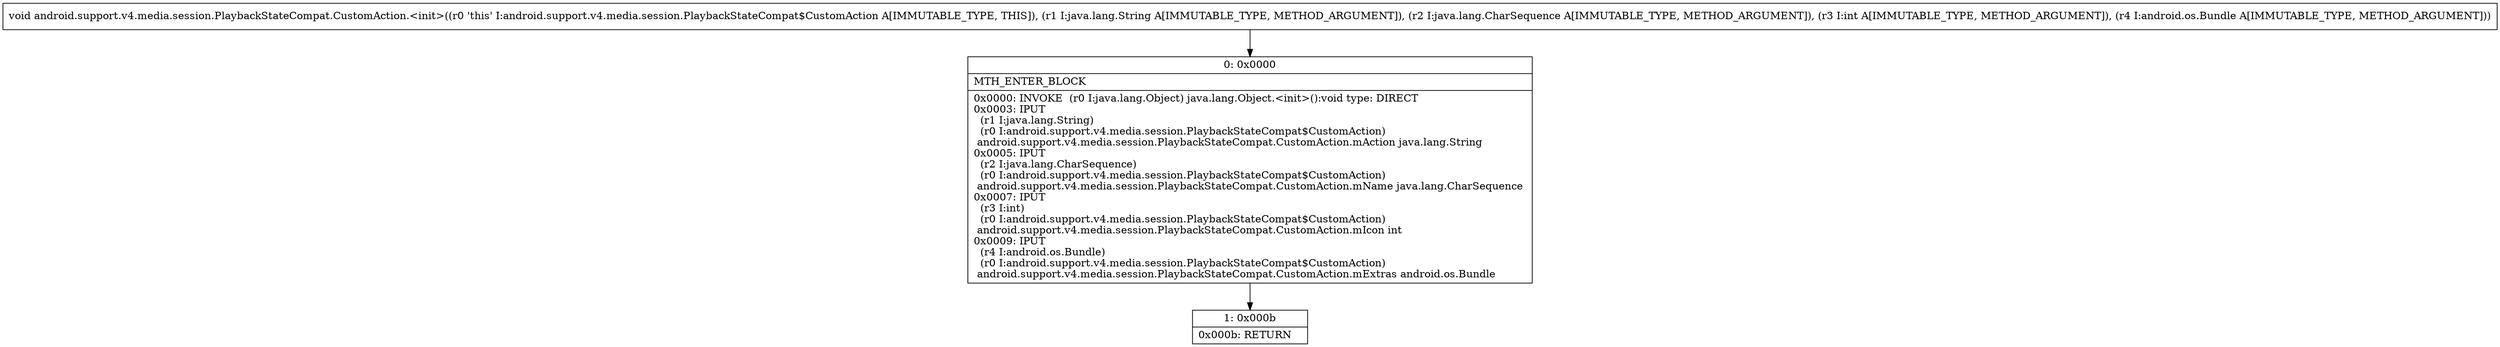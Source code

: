 digraph "CFG forandroid.support.v4.media.session.PlaybackStateCompat.CustomAction.\<init\>(Ljava\/lang\/String;Ljava\/lang\/CharSequence;ILandroid\/os\/Bundle;)V" {
Node_0 [shape=record,label="{0\:\ 0x0000|MTH_ENTER_BLOCK\l|0x0000: INVOKE  (r0 I:java.lang.Object) java.lang.Object.\<init\>():void type: DIRECT \l0x0003: IPUT  \l  (r1 I:java.lang.String)\l  (r0 I:android.support.v4.media.session.PlaybackStateCompat$CustomAction)\l android.support.v4.media.session.PlaybackStateCompat.CustomAction.mAction java.lang.String \l0x0005: IPUT  \l  (r2 I:java.lang.CharSequence)\l  (r0 I:android.support.v4.media.session.PlaybackStateCompat$CustomAction)\l android.support.v4.media.session.PlaybackStateCompat.CustomAction.mName java.lang.CharSequence \l0x0007: IPUT  \l  (r3 I:int)\l  (r0 I:android.support.v4.media.session.PlaybackStateCompat$CustomAction)\l android.support.v4.media.session.PlaybackStateCompat.CustomAction.mIcon int \l0x0009: IPUT  \l  (r4 I:android.os.Bundle)\l  (r0 I:android.support.v4.media.session.PlaybackStateCompat$CustomAction)\l android.support.v4.media.session.PlaybackStateCompat.CustomAction.mExtras android.os.Bundle \l}"];
Node_1 [shape=record,label="{1\:\ 0x000b|0x000b: RETURN   \l}"];
MethodNode[shape=record,label="{void android.support.v4.media.session.PlaybackStateCompat.CustomAction.\<init\>((r0 'this' I:android.support.v4.media.session.PlaybackStateCompat$CustomAction A[IMMUTABLE_TYPE, THIS]), (r1 I:java.lang.String A[IMMUTABLE_TYPE, METHOD_ARGUMENT]), (r2 I:java.lang.CharSequence A[IMMUTABLE_TYPE, METHOD_ARGUMENT]), (r3 I:int A[IMMUTABLE_TYPE, METHOD_ARGUMENT]), (r4 I:android.os.Bundle A[IMMUTABLE_TYPE, METHOD_ARGUMENT])) }"];
MethodNode -> Node_0;
Node_0 -> Node_1;
}

